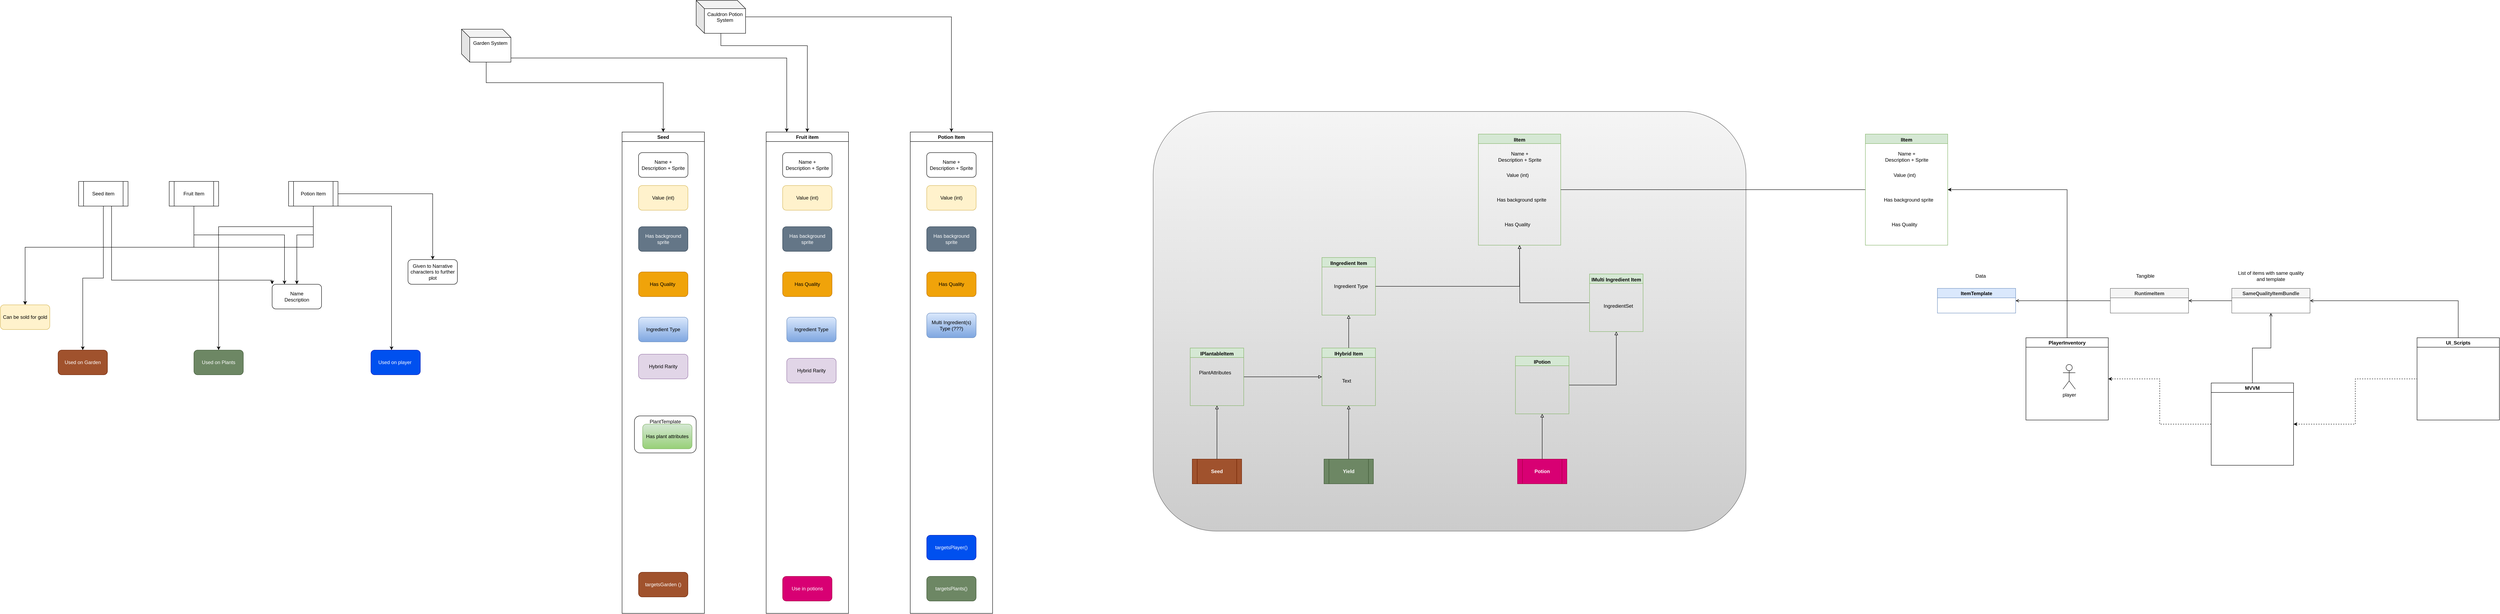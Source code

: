 <mxfile version="14.6.13" type="device"><diagram id="AZUGN9oCIyqDEP_bfeW6" name="Page-1"><mxGraphModel dx="2131" dy="1988" grid="1" gridSize="10" guides="1" tooltips="1" connect="1" arrows="1" fold="1" page="1" pageScale="1" pageWidth="850" pageHeight="1100" math="0" shadow="0"><root><mxCell id="0"/><mxCell id="1" parent="0"/><mxCell id="lpA1GMW-J0WKSV4FiBF9-49" value="" style="rounded=1;whiteSpace=wrap;html=1;fontColor=#333333;align=center;verticalAlign=middle;fillColor=#f5f5f5;strokeColor=#666666;gradientColor=#CCCCCC;" parent="1" vertex="1"><mxGeometry x="2770" y="70" width="1440" height="1020" as="geometry"/></mxCell><mxCell id="3q4aZPOoY1JvDZHcJ2z--7" style="edgeStyle=orthogonalEdgeStyle;rounded=0;orthogonalLoop=1;jettySize=auto;html=1;entryX=0;entryY=0;entryDx=0;entryDy=0;" parent="1" source="3q4aZPOoY1JvDZHcJ2z--1" target="3q4aZPOoY1JvDZHcJ2z--4" edge="1"><mxGeometry relative="1" as="geometry"><Array as="points"><mxPoint x="240" y="480"/><mxPoint x="630" y="480"/></Array></mxGeometry></mxCell><mxCell id="3q4aZPOoY1JvDZHcJ2z--9" style="edgeStyle=orthogonalEdgeStyle;rounded=0;orthogonalLoop=1;jettySize=auto;html=1;" parent="1" source="3q4aZPOoY1JvDZHcJ2z--1" target="3q4aZPOoY1JvDZHcJ2z--8" edge="1"><mxGeometry relative="1" as="geometry"><Array as="points"><mxPoint x="220" y="400"/><mxPoint x="30" y="400"/></Array></mxGeometry></mxCell><mxCell id="3q4aZPOoY1JvDZHcJ2z--20" style="edgeStyle=orthogonalEdgeStyle;rounded=0;orthogonalLoop=1;jettySize=auto;html=1;" parent="1" source="3q4aZPOoY1JvDZHcJ2z--1" target="3q4aZPOoY1JvDZHcJ2z--18" edge="1"><mxGeometry relative="1" as="geometry"/></mxCell><mxCell id="3q4aZPOoY1JvDZHcJ2z--1" value="Seed item" style="shape=process;whiteSpace=wrap;html=1;backgroundOutline=1;" parent="1" vertex="1"><mxGeometry x="160" y="240" width="120" height="60" as="geometry"/></mxCell><mxCell id="3q4aZPOoY1JvDZHcJ2z--6" style="edgeStyle=orthogonalEdgeStyle;rounded=0;orthogonalLoop=1;jettySize=auto;html=1;entryX=0.25;entryY=0;entryDx=0;entryDy=0;" parent="1" source="3q4aZPOoY1JvDZHcJ2z--2" target="3q4aZPOoY1JvDZHcJ2z--4" edge="1"><mxGeometry relative="1" as="geometry"><Array as="points"><mxPoint x="440" y="370"/><mxPoint x="660" y="370"/></Array></mxGeometry></mxCell><mxCell id="3q4aZPOoY1JvDZHcJ2z--13" style="edgeStyle=orthogonalEdgeStyle;rounded=0;orthogonalLoop=1;jettySize=auto;html=1;" parent="1" source="3q4aZPOoY1JvDZHcJ2z--2" target="3q4aZPOoY1JvDZHcJ2z--8" edge="1"><mxGeometry relative="1" as="geometry"><Array as="points"><mxPoint x="440" y="400"/><mxPoint x="30" y="400"/></Array></mxGeometry></mxCell><mxCell id="3q4aZPOoY1JvDZHcJ2z--2" value="Fruit Item" style="shape=process;whiteSpace=wrap;html=1;backgroundOutline=1;" parent="1" vertex="1"><mxGeometry x="380" y="240" width="120" height="60" as="geometry"/></mxCell><mxCell id="3q4aZPOoY1JvDZHcJ2z--5" style="edgeStyle=orthogonalEdgeStyle;rounded=0;orthogonalLoop=1;jettySize=auto;html=1;" parent="1" source="3q4aZPOoY1JvDZHcJ2z--3" target="3q4aZPOoY1JvDZHcJ2z--4" edge="1"><mxGeometry relative="1" as="geometry"><Array as="points"><mxPoint x="730" y="370"/><mxPoint x="690" y="370"/></Array></mxGeometry></mxCell><mxCell id="3q4aZPOoY1JvDZHcJ2z--12" style="edgeStyle=orthogonalEdgeStyle;rounded=0;orthogonalLoop=1;jettySize=auto;html=1;" parent="1" source="3q4aZPOoY1JvDZHcJ2z--3" target="3q4aZPOoY1JvDZHcJ2z--8" edge="1"><mxGeometry relative="1" as="geometry"><Array as="points"><mxPoint x="730" y="400"/><mxPoint x="30" y="400"/></Array></mxGeometry></mxCell><mxCell id="3q4aZPOoY1JvDZHcJ2z--15" style="edgeStyle=orthogonalEdgeStyle;rounded=0;orthogonalLoop=1;jettySize=auto;html=1;" parent="1" source="3q4aZPOoY1JvDZHcJ2z--3" target="3q4aZPOoY1JvDZHcJ2z--14" edge="1"><mxGeometry relative="1" as="geometry"/></mxCell><mxCell id="3q4aZPOoY1JvDZHcJ2z--17" style="edgeStyle=orthogonalEdgeStyle;rounded=0;orthogonalLoop=1;jettySize=auto;html=1;" parent="1" source="3q4aZPOoY1JvDZHcJ2z--3" target="3q4aZPOoY1JvDZHcJ2z--16" edge="1"><mxGeometry relative="1" as="geometry"><Array as="points"><mxPoint x="920" y="300"/></Array></mxGeometry></mxCell><mxCell id="3q4aZPOoY1JvDZHcJ2z--22" style="edgeStyle=orthogonalEdgeStyle;rounded=0;orthogonalLoop=1;jettySize=auto;html=1;" parent="1" source="3q4aZPOoY1JvDZHcJ2z--3" target="3q4aZPOoY1JvDZHcJ2z--21" edge="1"><mxGeometry relative="1" as="geometry"><Array as="points"><mxPoint x="730" y="350"/><mxPoint x="500" y="350"/></Array></mxGeometry></mxCell><mxCell id="3q4aZPOoY1JvDZHcJ2z--3" value="Potion Item" style="shape=process;whiteSpace=wrap;html=1;backgroundOutline=1;" parent="1" vertex="1"><mxGeometry x="670" y="240" width="120" height="60" as="geometry"/></mxCell><mxCell id="3q4aZPOoY1JvDZHcJ2z--4" value="Name&lt;br&gt;Description" style="rounded=1;whiteSpace=wrap;html=1;" parent="1" vertex="1"><mxGeometry x="630" y="490" width="120" height="60" as="geometry"/></mxCell><mxCell id="3q4aZPOoY1JvDZHcJ2z--8" value="Can be sold for gold" style="rounded=1;whiteSpace=wrap;html=1;fillColor=#fff2cc;strokeColor=#d6b656;" parent="1" vertex="1"><mxGeometry x="-30" y="540" width="120" height="60" as="geometry"/></mxCell><mxCell id="3q4aZPOoY1JvDZHcJ2z--14" value="Given to Narrative characters to further plot" style="rounded=1;whiteSpace=wrap;html=1;" parent="1" vertex="1"><mxGeometry x="960" y="430" width="120" height="60" as="geometry"/></mxCell><mxCell id="3q4aZPOoY1JvDZHcJ2z--16" value="Used on player&amp;nbsp;" style="rounded=1;whiteSpace=wrap;html=1;fillColor=#0050ef;strokeColor=#001DBC;fontColor=#ffffff;" parent="1" vertex="1"><mxGeometry x="870" y="650" width="120" height="60" as="geometry"/></mxCell><mxCell id="3q4aZPOoY1JvDZHcJ2z--18" value="Used on Garden" style="rounded=1;whiteSpace=wrap;html=1;fillColor=#a0522d;strokeColor=#6D1F00;fontColor=#ffffff;" parent="1" vertex="1"><mxGeometry x="110" y="650" width="120" height="60" as="geometry"/></mxCell><mxCell id="3q4aZPOoY1JvDZHcJ2z--21" value="Used on Plants" style="rounded=1;whiteSpace=wrap;html=1;fillColor=#6d8764;strokeColor=#3A5431;fontColor=#ffffff;" parent="1" vertex="1"><mxGeometry x="440" y="650" width="120" height="60" as="geometry"/></mxCell><mxCell id="3q4aZPOoY1JvDZHcJ2z--23" value="Seed" style="swimlane;" parent="1" vertex="1"><mxGeometry x="1480" y="120" width="200" height="1170" as="geometry"/></mxCell><mxCell id="3q4aZPOoY1JvDZHcJ2z--26" value="Value (int)" style="rounded=1;whiteSpace=wrap;html=1;fillColor=#fff2cc;strokeColor=#d6b656;" parent="3q4aZPOoY1JvDZHcJ2z--23" vertex="1"><mxGeometry x="40" y="130" width="120" height="60" as="geometry"/></mxCell><mxCell id="3q4aZPOoY1JvDZHcJ2z--29" value="targetsGarden ()" style="rounded=1;whiteSpace=wrap;html=1;fillColor=#a0522d;strokeColor=#6D1F00;fontColor=#ffffff;" parent="3q4aZPOoY1JvDZHcJ2z--23" vertex="1"><mxGeometry x="40" y="1070" width="120" height="60" as="geometry"/></mxCell><mxCell id="3q4aZPOoY1JvDZHcJ2z--31" value="Name +&lt;br&gt;Description + Sprite" style="rounded=1;whiteSpace=wrap;html=1;" parent="3q4aZPOoY1JvDZHcJ2z--23" vertex="1"><mxGeometry x="40" y="50" width="120" height="60" as="geometry"/></mxCell><mxCell id="lpA1GMW-J0WKSV4FiBF9-2" value="Has background sprite" style="rounded=1;whiteSpace=wrap;html=1;fillColor=#647687;strokeColor=#314354;fontColor=#ffffff;" parent="3q4aZPOoY1JvDZHcJ2z--23" vertex="1"><mxGeometry x="40" y="230" width="120" height="60" as="geometry"/></mxCell><mxCell id="lpA1GMW-J0WKSV4FiBF9-5" value="Has Quality&amp;nbsp;" style="rounded=1;whiteSpace=wrap;html=1;fillColor=#f0a30a;fontColor=#000000;strokeColor=#BD7000;" parent="3q4aZPOoY1JvDZHcJ2z--23" vertex="1"><mxGeometry x="40" y="340" width="120" height="60" as="geometry"/></mxCell><mxCell id="lpA1GMW-J0WKSV4FiBF9-9" value="Ingredient Type" style="rounded=1;whiteSpace=wrap;html=1;fillColor=#dae8fc;gradientColor=#7ea6e0;strokeColor=#6c8ebf;" parent="3q4aZPOoY1JvDZHcJ2z--23" vertex="1"><mxGeometry x="40" y="450" width="120" height="60" as="geometry"/></mxCell><mxCell id="lpA1GMW-J0WKSV4FiBF9-12" value="&lt;div&gt;&lt;span&gt;PlantTemplate&lt;/span&gt;&lt;/div&gt;" style="rounded=1;whiteSpace=wrap;html=1;align=center;verticalAlign=top;" parent="3q4aZPOoY1JvDZHcJ2z--23" vertex="1"><mxGeometry x="30" y="690" width="150" height="90" as="geometry"/></mxCell><mxCell id="lpA1GMW-J0WKSV4FiBF9-13" value="Hybrid Rarity" style="rounded=1;whiteSpace=wrap;html=1;fillColor=#e1d5e7;strokeColor=#9673a6;" parent="3q4aZPOoY1JvDZHcJ2z--23" vertex="1"><mxGeometry x="40" y="540" width="120" height="60" as="geometry"/></mxCell><mxCell id="lpA1GMW-J0WKSV4FiBF9-8" value="Has plant attributes" style="rounded=1;whiteSpace=wrap;html=1;fillColor=#d5e8d4;gradientColor=#97d077;strokeColor=#82b366;" parent="3q4aZPOoY1JvDZHcJ2z--23" vertex="1"><mxGeometry x="50" y="710" width="120" height="60" as="geometry"/></mxCell><mxCell id="3q4aZPOoY1JvDZHcJ2z--24" value="Fruit item" style="swimlane;" parent="1" vertex="1"><mxGeometry x="1830" y="120" width="200" height="1170" as="geometry"/></mxCell><mxCell id="3q4aZPOoY1JvDZHcJ2z--27" value="Value (int)" style="rounded=1;whiteSpace=wrap;html=1;fillColor=#fff2cc;strokeColor=#d6b656;" parent="3q4aZPOoY1JvDZHcJ2z--24" vertex="1"><mxGeometry x="40" y="130" width="120" height="60" as="geometry"/></mxCell><mxCell id="3q4aZPOoY1JvDZHcJ2z--34" value="Name +&lt;br&gt;Description + Sprite" style="rounded=1;whiteSpace=wrap;html=1;" parent="3q4aZPOoY1JvDZHcJ2z--24" vertex="1"><mxGeometry x="40" y="50" width="120" height="60" as="geometry"/></mxCell><mxCell id="lpA1GMW-J0WKSV4FiBF9-1" value="Use in potions" style="rounded=1;whiteSpace=wrap;html=1;fillColor=#d80073;fontColor=#ffffff;strokeColor=#A50040;" parent="3q4aZPOoY1JvDZHcJ2z--24" vertex="1"><mxGeometry x="40" y="1080" width="120" height="60" as="geometry"/></mxCell><mxCell id="lpA1GMW-J0WKSV4FiBF9-3" value="Has background sprite" style="rounded=1;whiteSpace=wrap;html=1;fillColor=#647687;strokeColor=#314354;fontColor=#ffffff;" parent="3q4aZPOoY1JvDZHcJ2z--24" vertex="1"><mxGeometry x="40" y="230" width="120" height="60" as="geometry"/></mxCell><mxCell id="lpA1GMW-J0WKSV4FiBF9-7" value="Has Quality" style="rounded=1;whiteSpace=wrap;html=1;fillColor=#f0a30a;fontColor=#000000;strokeColor=#BD7000;" parent="3q4aZPOoY1JvDZHcJ2z--24" vertex="1"><mxGeometry x="40" y="340" width="120" height="60" as="geometry"/></mxCell><mxCell id="lpA1GMW-J0WKSV4FiBF9-10" value="Ingredient Type" style="rounded=1;whiteSpace=wrap;html=1;fillColor=#dae8fc;gradientColor=#7ea6e0;strokeColor=#6c8ebf;" parent="3q4aZPOoY1JvDZHcJ2z--24" vertex="1"><mxGeometry x="50" y="450" width="120" height="60" as="geometry"/></mxCell><mxCell id="lpA1GMW-J0WKSV4FiBF9-14" value="Hybrid Rarity" style="rounded=1;whiteSpace=wrap;html=1;fillColor=#e1d5e7;strokeColor=#9673a6;" parent="3q4aZPOoY1JvDZHcJ2z--24" vertex="1"><mxGeometry x="50" y="550" width="120" height="60" as="geometry"/></mxCell><mxCell id="3q4aZPOoY1JvDZHcJ2z--25" value="Potion Item" style="swimlane;" parent="1" vertex="1"><mxGeometry x="2180" y="120" width="200" height="1170" as="geometry"/></mxCell><mxCell id="3q4aZPOoY1JvDZHcJ2z--28" value="Value (int)" style="rounded=1;whiteSpace=wrap;html=1;fillColor=#fff2cc;strokeColor=#d6b656;" parent="3q4aZPOoY1JvDZHcJ2z--25" vertex="1"><mxGeometry x="40" y="130" width="120" height="60" as="geometry"/></mxCell><mxCell id="3q4aZPOoY1JvDZHcJ2z--35" value="Name +&lt;br&gt;Description + Sprite" style="rounded=1;whiteSpace=wrap;html=1;" parent="3q4aZPOoY1JvDZHcJ2z--25" vertex="1"><mxGeometry x="40" y="50" width="120" height="60" as="geometry"/></mxCell><mxCell id="3q4aZPOoY1JvDZHcJ2z--30" value="targetsPlants()" style="rounded=1;whiteSpace=wrap;html=1;fillColor=#6d8764;strokeColor=#3A5431;fontColor=#ffffff;" parent="3q4aZPOoY1JvDZHcJ2z--25" vertex="1"><mxGeometry x="40" y="1080" width="120" height="60" as="geometry"/></mxCell><mxCell id="3q4aZPOoY1JvDZHcJ2z--49" value="targetsPlayer()" style="rounded=1;whiteSpace=wrap;html=1;fillColor=#0050ef;strokeColor=#001DBC;fontColor=#ffffff;" parent="3q4aZPOoY1JvDZHcJ2z--25" vertex="1"><mxGeometry x="40" y="980" width="120" height="60" as="geometry"/></mxCell><mxCell id="lpA1GMW-J0WKSV4FiBF9-4" value="Has background sprite" style="rounded=1;whiteSpace=wrap;html=1;fillColor=#647687;strokeColor=#314354;fontColor=#ffffff;" parent="3q4aZPOoY1JvDZHcJ2z--25" vertex="1"><mxGeometry x="40" y="230" width="120" height="60" as="geometry"/></mxCell><mxCell id="lpA1GMW-J0WKSV4FiBF9-6" value="Has Quality" style="rounded=1;whiteSpace=wrap;html=1;fillColor=#f0a30a;fontColor=#000000;strokeColor=#BD7000;" parent="3q4aZPOoY1JvDZHcJ2z--25" vertex="1"><mxGeometry x="40" y="340" width="120" height="60" as="geometry"/></mxCell><mxCell id="lpA1GMW-J0WKSV4FiBF9-11" value="Multi Ingredient(s) Type (???)" style="rounded=1;whiteSpace=wrap;html=1;fillColor=#dae8fc;gradientColor=#7ea6e0;strokeColor=#6c8ebf;" parent="3q4aZPOoY1JvDZHcJ2z--25" vertex="1"><mxGeometry x="40" y="440" width="120" height="60" as="geometry"/></mxCell><mxCell id="lpA1GMW-J0WKSV4FiBF9-16" style="edgeStyle=orthogonalEdgeStyle;rounded=0;orthogonalLoop=1;jettySize=auto;html=1;" parent="1" source="lpA1GMW-J0WKSV4FiBF9-15" target="3q4aZPOoY1JvDZHcJ2z--24" edge="1"><mxGeometry relative="1" as="geometry"><Array as="points"><mxPoint x="1720" y="-90"/><mxPoint x="1930" y="-90"/></Array></mxGeometry></mxCell><mxCell id="lpA1GMW-J0WKSV4FiBF9-17" style="edgeStyle=orthogonalEdgeStyle;rounded=0;orthogonalLoop=1;jettySize=auto;html=1;" parent="1" source="lpA1GMW-J0WKSV4FiBF9-15" target="3q4aZPOoY1JvDZHcJ2z--25" edge="1"><mxGeometry relative="1" as="geometry"/></mxCell><mxCell id="lpA1GMW-J0WKSV4FiBF9-15" value="Cauldron Potion System" style="shape=cube;whiteSpace=wrap;html=1;boundedLbl=1;backgroundOutline=1;darkOpacity=0.05;darkOpacity2=0.1;align=center;verticalAlign=top;" parent="1" vertex="1"><mxGeometry x="1660" y="-200" width="120" height="80" as="geometry"/></mxCell><mxCell id="lpA1GMW-J0WKSV4FiBF9-19" style="edgeStyle=orthogonalEdgeStyle;rounded=0;orthogonalLoop=1;jettySize=auto;html=1;" parent="1" source="lpA1GMW-J0WKSV4FiBF9-18" target="3q4aZPOoY1JvDZHcJ2z--23" edge="1"><mxGeometry relative="1" as="geometry"><Array as="points"><mxPoint x="1150"/><mxPoint x="1580"/></Array></mxGeometry></mxCell><mxCell id="lpA1GMW-J0WKSV4FiBF9-20" style="edgeStyle=orthogonalEdgeStyle;rounded=0;orthogonalLoop=1;jettySize=auto;html=1;entryX=0.25;entryY=0;entryDx=0;entryDy=0;" parent="1" source="lpA1GMW-J0WKSV4FiBF9-18" target="3q4aZPOoY1JvDZHcJ2z--24" edge="1"><mxGeometry relative="1" as="geometry"><Array as="points"><mxPoint x="1880" y="-60"/></Array></mxGeometry></mxCell><mxCell id="lpA1GMW-J0WKSV4FiBF9-18" value="Garden System" style="shape=cube;whiteSpace=wrap;html=1;boundedLbl=1;backgroundOutline=1;darkOpacity=0.05;darkOpacity2=0.1;align=center;verticalAlign=top;" parent="1" vertex="1"><mxGeometry x="1090" y="-130" width="120" height="80" as="geometry"/></mxCell><mxCell id="lpA1GMW-J0WKSV4FiBF9-21" value="IItem" style="swimlane;align=center;verticalAlign=top;fillColor=#d5e8d4;strokeColor=#82b366;" parent="1" vertex="1"><mxGeometry x="3560" y="125" width="200" height="270" as="geometry"/></mxCell><mxCell id="lpA1GMW-J0WKSV4FiBF9-22" value="&lt;span&gt;Name +&lt;/span&gt;&lt;br&gt;&lt;span&gt;Description + Sprite&lt;/span&gt;" style="text;html=1;align=center;verticalAlign=middle;resizable=0;points=[];autosize=1;strokeColor=none;fillColor=none;" parent="lpA1GMW-J0WKSV4FiBF9-21" vertex="1"><mxGeometry x="40" y="40" width="120" height="30" as="geometry"/></mxCell><mxCell id="lpA1GMW-J0WKSV4FiBF9-23" value="&lt;span&gt;Value (int)&lt;/span&gt;" style="text;html=1;align=center;verticalAlign=middle;resizable=0;points=[];autosize=1;strokeColor=none;fillColor=none;" parent="lpA1GMW-J0WKSV4FiBF9-21" vertex="1"><mxGeometry x="60" y="90" width="70" height="20" as="geometry"/></mxCell><mxCell id="lpA1GMW-J0WKSV4FiBF9-25" value="Has background sprite" style="text;html=1;strokeColor=none;fillColor=none;align=center;verticalAlign=middle;whiteSpace=wrap;rounded=0;" parent="lpA1GMW-J0WKSV4FiBF9-21" vertex="1"><mxGeometry x="40" y="130" width="130" height="60" as="geometry"/></mxCell><mxCell id="lpA1GMW-J0WKSV4FiBF9-26" value="Has Quality" style="text;html=1;strokeColor=none;fillColor=none;align=center;verticalAlign=middle;whiteSpace=wrap;rounded=0;fontColor=#000000;" parent="lpA1GMW-J0WKSV4FiBF9-21" vertex="1"><mxGeometry x="50" y="200" width="90" height="40" as="geometry"/></mxCell><mxCell id="lpA1GMW-J0WKSV4FiBF9-29" style="edgeStyle=orthogonalEdgeStyle;rounded=0;orthogonalLoop=1;jettySize=auto;html=1;entryX=0.5;entryY=1;entryDx=0;entryDy=0;fontColor=#000000;endArrow=block;endFill=0;" parent="1" source="lpA1GMW-J0WKSV4FiBF9-27" target="lpA1GMW-J0WKSV4FiBF9-21" edge="1"><mxGeometry relative="1" as="geometry"/></mxCell><mxCell id="lpA1GMW-J0WKSV4FiBF9-27" value="IIngredient Item" style="swimlane;align=center;verticalAlign=top;startSize=23;fillColor=#d5e8d4;strokeColor=#82b366;" parent="1" vertex="1"><mxGeometry x="3180" y="425" width="130" height="140" as="geometry"/></mxCell><mxCell id="lpA1GMW-J0WKSV4FiBF9-28" value="Ingredient Type" style="text;html=1;align=center;verticalAlign=middle;resizable=0;points=[];autosize=1;strokeColor=none;fillColor=none;fontColor=#000000;" parent="1" vertex="1"><mxGeometry x="3200" y="485" width="100" height="20" as="geometry"/></mxCell><mxCell id="lpA1GMW-J0WKSV4FiBF9-31" style="edgeStyle=orthogonalEdgeStyle;rounded=0;orthogonalLoop=1;jettySize=auto;html=1;entryX=0.5;entryY=1;entryDx=0;entryDy=0;fontColor=#000000;endArrow=block;endFill=0;" parent="1" source="lpA1GMW-J0WKSV4FiBF9-30" target="lpA1GMW-J0WKSV4FiBF9-27" edge="1"><mxGeometry relative="1" as="geometry"/></mxCell><mxCell id="lpA1GMW-J0WKSV4FiBF9-30" value="IHybrid Item" style="swimlane;align=center;verticalAlign=top;startSize=23;fillColor=#d5e8d4;strokeColor=#82b366;" parent="1" vertex="1"><mxGeometry x="3180" y="645" width="130" height="140" as="geometry"/></mxCell><mxCell id="lpA1GMW-J0WKSV4FiBF9-33" style="edgeStyle=orthogonalEdgeStyle;rounded=0;orthogonalLoop=1;jettySize=auto;html=1;entryX=0;entryY=0.5;entryDx=0;entryDy=0;fontColor=#000000;endArrow=block;endFill=0;" parent="1" source="lpA1GMW-J0WKSV4FiBF9-32" target="lpA1GMW-J0WKSV4FiBF9-30" edge="1"><mxGeometry relative="1" as="geometry"/></mxCell><mxCell id="lpA1GMW-J0WKSV4FiBF9-32" value="IPlantableItem&#10;" style="swimlane;align=center;verticalAlign=top;startSize=23;fillColor=#d5e8d4;strokeColor=#82b366;" parent="1" vertex="1"><mxGeometry x="2860" y="645" width="130" height="140" as="geometry"/></mxCell><mxCell id="lpA1GMW-J0WKSV4FiBF9-35" style="edgeStyle=orthogonalEdgeStyle;rounded=0;orthogonalLoop=1;jettySize=auto;html=1;fontColor=#000000;endArrow=block;endFill=0;" parent="1" source="lpA1GMW-J0WKSV4FiBF9-34" target="lpA1GMW-J0WKSV4FiBF9-32" edge="1"><mxGeometry relative="1" as="geometry"/></mxCell><mxCell id="lpA1GMW-J0WKSV4FiBF9-34" value="Seed" style="shape=process;whiteSpace=wrap;html=1;backgroundOutline=1;fontColor=#ffffff;align=center;verticalAlign=middle;fontStyle=1;fillColor=#a0522d;strokeColor=#6D1F00;" parent="1" vertex="1"><mxGeometry x="2865" y="915" width="120" height="60" as="geometry"/></mxCell><mxCell id="lpA1GMW-J0WKSV4FiBF9-36" value="PlantAttributes" style="text;html=1;align=center;verticalAlign=middle;resizable=0;points=[];autosize=1;strokeColor=none;fillColor=none;fontColor=#000000;" parent="1" vertex="1"><mxGeometry x="2875" y="695" width="90" height="20" as="geometry"/></mxCell><mxCell id="lpA1GMW-J0WKSV4FiBF9-38" style="edgeStyle=orthogonalEdgeStyle;rounded=0;orthogonalLoop=1;jettySize=auto;html=1;entryX=0.5;entryY=1;entryDx=0;entryDy=0;fontColor=#000000;endArrow=block;endFill=0;" parent="1" source="lpA1GMW-J0WKSV4FiBF9-37" target="lpA1GMW-J0WKSV4FiBF9-30" edge="1"><mxGeometry relative="1" as="geometry"/></mxCell><mxCell id="lpA1GMW-J0WKSV4FiBF9-37" value="Yield" style="shape=process;whiteSpace=wrap;html=1;backgroundOutline=1;fontColor=#ffffff;align=center;verticalAlign=middle;fontStyle=1;fillColor=#6d8764;strokeColor=#3A5431;" parent="1" vertex="1"><mxGeometry x="3185" y="915" width="120" height="60" as="geometry"/></mxCell><mxCell id="lpA1GMW-J0WKSV4FiBF9-43" style="edgeStyle=orthogonalEdgeStyle;rounded=0;orthogonalLoop=1;jettySize=auto;html=1;entryX=0.5;entryY=1;entryDx=0;entryDy=0;fontColor=#000000;endArrow=block;endFill=0;" parent="1" source="lpA1GMW-J0WKSV4FiBF9-39" target="lpA1GMW-J0WKSV4FiBF9-42" edge="1"><mxGeometry relative="1" as="geometry"/></mxCell><mxCell id="lpA1GMW-J0WKSV4FiBF9-39" value="Potion" style="shape=process;whiteSpace=wrap;html=1;backgroundOutline=1;fontColor=#ffffff;align=center;verticalAlign=middle;fontStyle=1;fillColor=#d80073;strokeColor=#A50040;" parent="1" vertex="1"><mxGeometry x="3655" y="915" width="120" height="60" as="geometry"/></mxCell><mxCell id="lpA1GMW-J0WKSV4FiBF9-47" style="edgeStyle=orthogonalEdgeStyle;rounded=0;orthogonalLoop=1;jettySize=auto;html=1;entryX=0.5;entryY=1;entryDx=0;entryDy=0;fontColor=#000000;endArrow=block;endFill=0;" parent="1" source="lpA1GMW-J0WKSV4FiBF9-42" target="lpA1GMW-J0WKSV4FiBF9-46" edge="1"><mxGeometry relative="1" as="geometry"/></mxCell><mxCell id="lpA1GMW-J0WKSV4FiBF9-42" value="IPotion" style="swimlane;align=center;verticalAlign=top;startSize=23;fillColor=#d5e8d4;strokeColor=#82b366;" parent="1" vertex="1"><mxGeometry x="3650" y="665" width="130" height="140" as="geometry"/></mxCell><mxCell id="lpA1GMW-J0WKSV4FiBF9-48" style="edgeStyle=orthogonalEdgeStyle;rounded=0;orthogonalLoop=1;jettySize=auto;html=1;fontColor=#000000;endArrow=block;endFill=0;" parent="1" source="lpA1GMW-J0WKSV4FiBF9-46" edge="1"><mxGeometry relative="1" as="geometry"><mxPoint x="3660" y="395" as="targetPoint"/></mxGeometry></mxCell><mxCell id="lpA1GMW-J0WKSV4FiBF9-46" value="IMulti Ingredient Item" style="swimlane;align=center;verticalAlign=top;startSize=23;fillColor=#d5e8d4;strokeColor=#82b366;" parent="1" vertex="1"><mxGeometry x="3830" y="465" width="130" height="140" as="geometry"/></mxCell><mxCell id="guVM7zpSPMaPNN0GmPQG-1" value="IngredientSet" style="text;html=1;strokeColor=none;fillColor=none;align=center;verticalAlign=middle;whiteSpace=wrap;rounded=0;" vertex="1" parent="lpA1GMW-J0WKSV4FiBF9-46"><mxGeometry x="10" y="55" width="120" height="45" as="geometry"/></mxCell><mxCell id="lpA1GMW-J0WKSV4FiBF9-50" value="Text" style="text;html=1;strokeColor=none;fillColor=none;align=center;verticalAlign=middle;whiteSpace=wrap;rounded=0;fontColor=#000000;" parent="1" vertex="1"><mxGeometry x="3210" y="710" width="60" height="30" as="geometry"/></mxCell><mxCell id="guVM7zpSPMaPNN0GmPQG-2" value="player" style="shape=umlActor;verticalLabelPosition=bottom;verticalAlign=top;html=1;outlineConnect=0;" vertex="1" parent="1"><mxGeometry x="4980" y="685" width="30" height="60" as="geometry"/></mxCell><mxCell id="guVM7zpSPMaPNN0GmPQG-8" style="edgeStyle=orthogonalEdgeStyle;rounded=0;orthogonalLoop=1;jettySize=auto;html=1;entryX=1;entryY=0.5;entryDx=0;entryDy=0;endArrow=none;endFill=0;" edge="1" parent="1" source="guVM7zpSPMaPNN0GmPQG-3" target="lpA1GMW-J0WKSV4FiBF9-21"><mxGeometry relative="1" as="geometry"/></mxCell><mxCell id="guVM7zpSPMaPNN0GmPQG-3" value="IItem" style="swimlane;align=center;verticalAlign=top;fillColor=#d5e8d4;strokeColor=#82b366;" vertex="1" parent="1"><mxGeometry x="4500" y="125" width="200" height="270" as="geometry"/></mxCell><mxCell id="guVM7zpSPMaPNN0GmPQG-4" value="&lt;span&gt;Name +&lt;/span&gt;&lt;br&gt;&lt;span&gt;Description + Sprite&lt;/span&gt;" style="text;html=1;align=center;verticalAlign=middle;resizable=0;points=[];autosize=1;strokeColor=none;fillColor=none;" vertex="1" parent="guVM7zpSPMaPNN0GmPQG-3"><mxGeometry x="40" y="40" width="120" height="30" as="geometry"/></mxCell><mxCell id="guVM7zpSPMaPNN0GmPQG-5" value="&lt;span&gt;Value (int)&lt;/span&gt;" style="text;html=1;align=center;verticalAlign=middle;resizable=0;points=[];autosize=1;strokeColor=none;fillColor=none;" vertex="1" parent="guVM7zpSPMaPNN0GmPQG-3"><mxGeometry x="60" y="90" width="70" height="20" as="geometry"/></mxCell><mxCell id="guVM7zpSPMaPNN0GmPQG-6" value="Has background sprite" style="text;html=1;strokeColor=none;fillColor=none;align=center;verticalAlign=middle;whiteSpace=wrap;rounded=0;" vertex="1" parent="guVM7zpSPMaPNN0GmPQG-3"><mxGeometry x="40" y="130" width="130" height="60" as="geometry"/></mxCell><mxCell id="guVM7zpSPMaPNN0GmPQG-7" value="Has Quality" style="text;html=1;strokeColor=none;fillColor=none;align=center;verticalAlign=middle;whiteSpace=wrap;rounded=0;fontColor=#000000;" vertex="1" parent="guVM7zpSPMaPNN0GmPQG-3"><mxGeometry x="50" y="200" width="90" height="40" as="geometry"/></mxCell><mxCell id="guVM7zpSPMaPNN0GmPQG-10" style="edgeStyle=orthogonalEdgeStyle;rounded=0;orthogonalLoop=1;jettySize=auto;html=1;entryX=1;entryY=0.5;entryDx=0;entryDy=0;endArrow=classic;endFill=1;" edge="1" parent="1" source="guVM7zpSPMaPNN0GmPQG-9" target="guVM7zpSPMaPNN0GmPQG-3"><mxGeometry relative="1" as="geometry"><Array as="points"><mxPoint x="4990" y="260"/></Array></mxGeometry></mxCell><mxCell id="guVM7zpSPMaPNN0GmPQG-9" value="PlayerInventory" style="swimlane;" vertex="1" parent="1"><mxGeometry x="4890" y="620" width="200" height="200" as="geometry"/></mxCell><mxCell id="guVM7zpSPMaPNN0GmPQG-13" style="edgeStyle=orthogonalEdgeStyle;rounded=0;orthogonalLoop=1;jettySize=auto;html=1;entryX=1;entryY=0.5;entryDx=0;entryDy=0;endArrow=classic;endFill=1;dashed=1;" edge="1" parent="1" source="guVM7zpSPMaPNN0GmPQG-11" target="guVM7zpSPMaPNN0GmPQG-9"><mxGeometry relative="1" as="geometry"/></mxCell><mxCell id="guVM7zpSPMaPNN0GmPQG-14" style="edgeStyle=orthogonalEdgeStyle;rounded=0;orthogonalLoop=1;jettySize=auto;html=1;entryX=0;entryY=0.5;entryDx=0;entryDy=0;endArrow=none;endFill=0;startArrow=classic;startFill=1;dashed=1;" edge="1" parent="1" source="guVM7zpSPMaPNN0GmPQG-11" target="guVM7zpSPMaPNN0GmPQG-12"><mxGeometry relative="1" as="geometry"/></mxCell><mxCell id="guVM7zpSPMaPNN0GmPQG-26" style="edgeStyle=orthogonalEdgeStyle;rounded=0;orthogonalLoop=1;jettySize=auto;html=1;entryX=0.5;entryY=1;entryDx=0;entryDy=0;startArrow=none;startFill=0;endArrow=open;endFill=0;" edge="1" parent="1" source="guVM7zpSPMaPNN0GmPQG-11" target="guVM7zpSPMaPNN0GmPQG-22"><mxGeometry relative="1" as="geometry"/></mxCell><mxCell id="guVM7zpSPMaPNN0GmPQG-11" value="MVVM" style="swimlane;" vertex="1" parent="1"><mxGeometry x="5340" y="730" width="200" height="200" as="geometry"/></mxCell><mxCell id="guVM7zpSPMaPNN0GmPQG-27" style="edgeStyle=orthogonalEdgeStyle;rounded=0;orthogonalLoop=1;jettySize=auto;html=1;entryX=1;entryY=0.5;entryDx=0;entryDy=0;startArrow=none;startFill=0;endArrow=open;endFill=0;" edge="1" parent="1" source="guVM7zpSPMaPNN0GmPQG-12" target="guVM7zpSPMaPNN0GmPQG-22"><mxGeometry relative="1" as="geometry"><Array as="points"><mxPoint x="5940" y="530"/></Array></mxGeometry></mxCell><mxCell id="guVM7zpSPMaPNN0GmPQG-12" value="UI_Scripts" style="swimlane;" vertex="1" parent="1"><mxGeometry x="5840" y="620" width="200" height="200" as="geometry"/></mxCell><mxCell id="guVM7zpSPMaPNN0GmPQG-15" value="ItemTemplate" style="swimlane;fillColor=#dae8fc;strokeColor=#6c8ebf;" vertex="1" parent="1"><mxGeometry x="4675" y="500" width="190" height="60" as="geometry"/></mxCell><mxCell id="guVM7zpSPMaPNN0GmPQG-17" style="edgeStyle=orthogonalEdgeStyle;rounded=0;orthogonalLoop=1;jettySize=auto;html=1;entryX=1;entryY=0.5;entryDx=0;entryDy=0;startArrow=none;startFill=0;endArrow=open;endFill=0;" edge="1" parent="1" source="guVM7zpSPMaPNN0GmPQG-16" target="guVM7zpSPMaPNN0GmPQG-15"><mxGeometry relative="1" as="geometry"/></mxCell><mxCell id="guVM7zpSPMaPNN0GmPQG-16" value="RuntimeItem" style="swimlane;fillColor=#f5f5f5;strokeColor=#666666;fontColor=#333333;" vertex="1" parent="1"><mxGeometry x="5095" y="500" width="190" height="60" as="geometry"/></mxCell><mxCell id="guVM7zpSPMaPNN0GmPQG-20" value="Data" style="text;html=1;strokeColor=none;fillColor=none;align=center;verticalAlign=middle;whiteSpace=wrap;rounded=0;" vertex="1" parent="1"><mxGeometry x="4760" y="460" width="40" height="20" as="geometry"/></mxCell><mxCell id="guVM7zpSPMaPNN0GmPQG-21" value="Tangible" style="text;html=1;strokeColor=none;fillColor=none;align=center;verticalAlign=middle;whiteSpace=wrap;rounded=0;" vertex="1" parent="1"><mxGeometry x="5160" y="460" width="40" height="20" as="geometry"/></mxCell><mxCell id="guVM7zpSPMaPNN0GmPQG-23" style="edgeStyle=orthogonalEdgeStyle;rounded=0;orthogonalLoop=1;jettySize=auto;html=1;entryX=1;entryY=0.5;entryDx=0;entryDy=0;startArrow=none;startFill=0;endArrow=open;endFill=0;" edge="1" parent="1" source="guVM7zpSPMaPNN0GmPQG-22" target="guVM7zpSPMaPNN0GmPQG-16"><mxGeometry relative="1" as="geometry"/></mxCell><mxCell id="guVM7zpSPMaPNN0GmPQG-22" value="SameQualityItemBundle" style="swimlane;fillColor=#f5f5f5;strokeColor=#666666;fontColor=#333333;" vertex="1" parent="1"><mxGeometry x="5390" y="500" width="190" height="60" as="geometry"/></mxCell><mxCell id="guVM7zpSPMaPNN0GmPQG-24" value="List of items with same quality and template" style="text;html=1;strokeColor=none;fillColor=none;align=center;verticalAlign=middle;whiteSpace=wrap;rounded=0;" vertex="1" parent="1"><mxGeometry x="5400" y="460" width="170" height="20" as="geometry"/></mxCell></root></mxGraphModel></diagram></mxfile>
